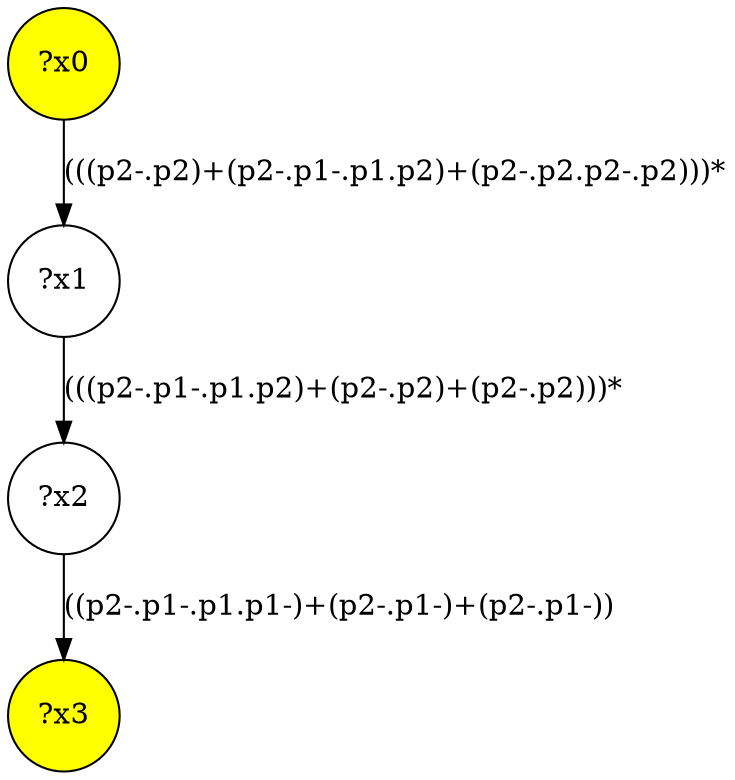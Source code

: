 digraph g {
	x0 [fillcolor="yellow", style="filled," shape=circle, label="?x0"];
	x3 [fillcolor="yellow", style="filled," shape=circle, label="?x3"];
	x1 [shape=circle, label="?x1"];
x0 -> x1[label="(((p2-.p2)+(p2-.p1-.p1.p2)+(p2-.p2.p2-.p2)))*"]	x2 [shape=circle, label="?x2"];
x1 -> x2[label="(((p2-.p1-.p1.p2)+(p2-.p2)+(p2-.p2)))*"]x2 -> x3[label="((p2-.p1-.p1.p1-)+(p2-.p1-)+(p2-.p1-))"]}
